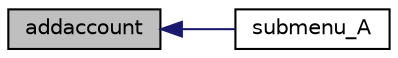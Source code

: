 digraph "addaccount"
{
 // INTERACTIVE_SVG=YES
  edge [fontname="Helvetica",fontsize="10",labelfontname="Helvetica",labelfontsize="10"];
  node [fontname="Helvetica",fontsize="10",shape=record];
  rankdir="LR";
  Node1 [label="addaccount",height=0.2,width=0.4,color="black", fillcolor="grey75", style="filled" fontcolor="black"];
  Node1 -> Node2 [dir="back",color="midnightblue",fontsize="10",style="solid",fontname="Helvetica"];
  Node2 [label="submenu_A",height=0.2,width=0.4,color="black", fillcolor="white", style="filled",URL="$d0/d1b/gaspump_8cpp.html#a4d0e26307661b665858ff3f256aadbd9"];
}
